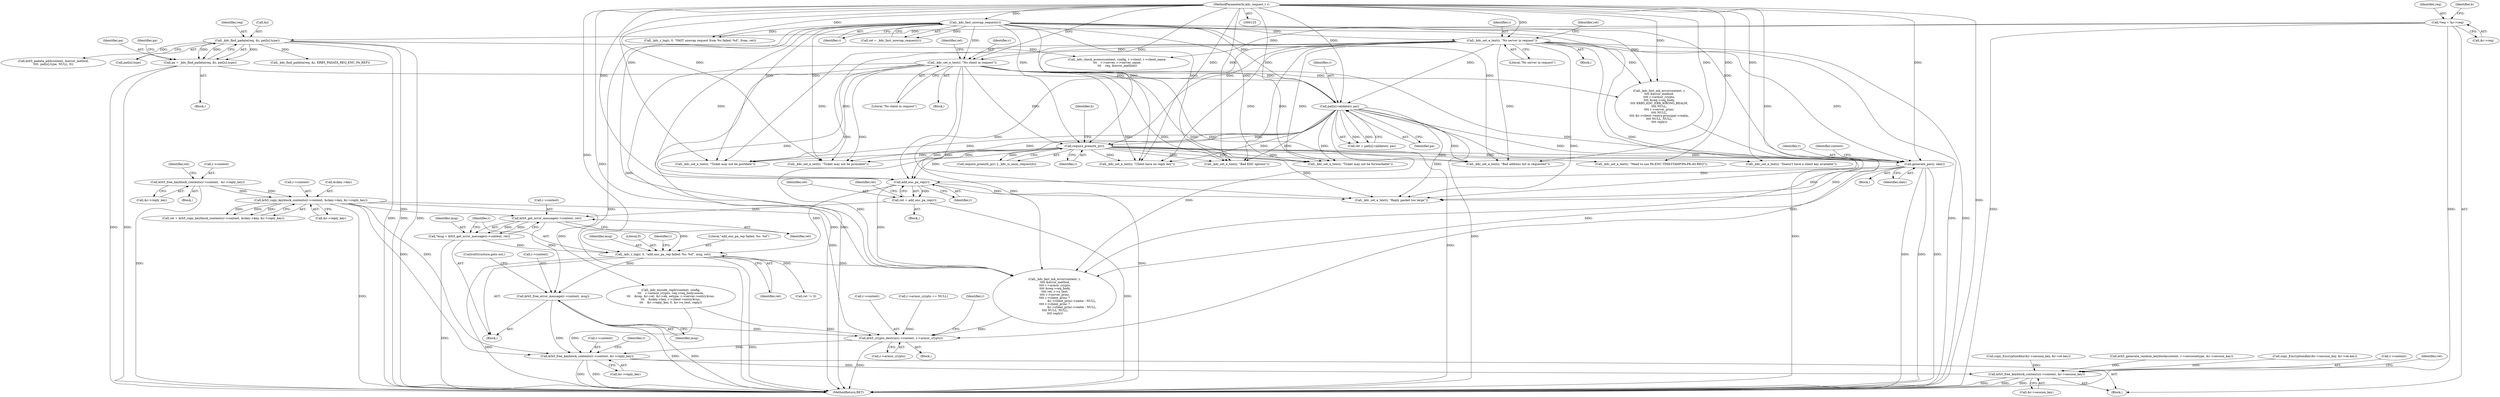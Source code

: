 digraph "0_heimdal_1a6a6e462dc2ac6111f9e02c6852ddec4849b887@API" {
"1002405" [label="(Call,krb5_free_error_message(r->context, msg))"];
"1002394" [label="(Call,krb5_get_error_message(r->context, ret))"];
"1000889" [label="(Call,krb5_copy_keyblock_contents(r->context, &ckey->key, &r->reply_key))"];
"1000879" [label="(Call,krb5_free_keyblock_contents(r->context,  &r->reply_key))"];
"1002384" [label="(Call,ret = add_enc_pa_rep(r))"];
"1002386" [label="(Call,add_enc_pa_rep(r))"];
"1000232" [label="(Call,_kdc_set_e_text(r, \"No server in request\"))"];
"1000192" [label="(Call,_kdc_fast_unwrap_request(r))"];
"1000126" [label="(MethodParameterIn,kdc_request_t r)"];
"1000707" [label="(Call,pat[n].validate(r, pa))"];
"1000287" [label="(Call,_kdc_set_e_text(r, \"No client in request\"))"];
"1000691" [label="(Call,pa = _kdc_find_padata(req, &i, pat[n].type))"];
"1000693" [label="(Call,_kdc_find_padata(req, &i, pat[n].type))"];
"1000145" [label="(Call,*req = &r->req)"];
"1002292" [label="(Call,generate_pac(r, skey))"];
"1000855" [label="(Call,require_preauth_p(r))"];
"1002399" [label="(Call,_kdc_r_log(r, 0, \"add_enc_pa_rep failed: %s: %d\", msg, ret))"];
"1002392" [label="(Call,*msg = krb5_get_error_message(r->context, ret))"];
"1002668" [label="(Call,krb5_crypto_destroy(r->context, r->armor_crypto))"];
"1002680" [label="(Call,krb5_free_keyblock_contents(r->context, &r->reply_key))"];
"1002688" [label="(Call,krb5_free_keyblock_contents(r->context, &r->session_key))"];
"1000897" [label="(Call,&r->reply_key)"];
"1002668" [label="(Call,krb5_crypto_destroy(r->context, r->armor_crypto))"];
"1000883" [label="(Call,&r->reply_key)"];
"1002393" [label="(Identifier,msg)"];
"1000234" [label="(Literal,\"No server in request\")"];
"1000879" [label="(Call,krb5_free_keyblock_contents(r->context,  &r->reply_key))"];
"1000268" [label="(Identifier,ret)"];
"1000708" [label="(Identifier,r)"];
"1000131" [label="(Block,)"];
"1000890" [label="(Call,r->context)"];
"1000694" [label="(Identifier,req)"];
"1002192" [label="(Call,krb5_generate_random_keyblock(context, r->sessionetype, &r->session_key))"];
"1002238" [label="(Call,copy_EncryptionKey(&r->session_key, &r->ek.key))"];
"1002689" [label="(Call,r->context)"];
"1002392" [label="(Call,*msg = krb5_get_error_message(r->context, ret))"];
"1000692" [label="(Identifier,pa)"];
"1002697" [label="(Identifier,ret)"];
"1002395" [label="(Call,r->context)"];
"1002394" [label="(Call,krb5_get_error_message(r->context, ret))"];
"1001292" [label="(Call,_kdc_set_e_text(r, \"Bad address list in requested\"))"];
"1000888" [label="(Identifier,ret)"];
"1000289" [label="(Literal,\"No client in request\")"];
"1000193" [label="(Identifier,r)"];
"1002402" [label="(Literal,\"add_enc_pa_rep failed: %s: %d\")"];
"1000855" [label="(Call,require_preauth_p(r))"];
"1000126" [label="(MethodParameterIn,kdc_request_t r)"];
"1000745" [label="(Block,)"];
"1000147" [label="(Call,&r->req)"];
"1002405" [label="(Call,krb5_free_error_message(r->context, msg))"];
"1000145" [label="(Call,*req = &r->req)"];
"1002680" [label="(Call,krb5_free_keyblock_contents(r->context, &r->reply_key))"];
"1002491" [label="(Call,ret != 0)"];
"1000146" [label="(Identifier,req)"];
"1002690" [label="(Identifier,r)"];
"1000880" [label="(Call,r->context)"];
"1002376" [label="(Call,_kdc_find_padata(req, &i, KRB5_PADATA_REQ_ENC_PA_REP))"];
"1000455" [label="(Call,_kdc_fast_mk_error(context, r,\n\t\t\t\t &error_method,\n\t\t\t\t r->armor_crypto,\n\t\t\t\t &req->req_body,\n\t\t\t\t KRB5_KDC_ERR_WRONG_REALM,\n\t\t\t\t NULL,\n\t\t\t\t r->server_princ,\n\t\t\t\t NULL,\n\t\t\t\t &r->client->entry.principal->realm,\n\t\t\t\t NULL, NULL,\n\t\t\t\t reply))"];
"1001275" [label="(Call,_kdc_set_e_text(r, \"Ticket may not be postdate\"))"];
"1000854" [label="(Call,require_preauth_p(r) || _kdc_is_anon_request(b))"];
"1002406" [label="(Call,r->context)"];
"1002403" [label="(Identifier,msg)"];
"1000858" [label="(Identifier,b)"];
"1001187" [label="(Call,_kdc_set_e_text(r, \"Ticket may not be forwardable\"))"];
"1002698" [label="(MethodReturn,RET)"];
"1000695" [label="(Call,&i)"];
"1002409" [label="(Identifier,msg)"];
"1000192" [label="(Call,_kdc_fast_unwrap_request(r))"];
"1002684" [label="(Call,&r->reply_key)"];
"1002399" [label="(Call,_kdc_r_log(r, 0, \"add_enc_pa_rep failed: %s: %d\", msg, ret))"];
"1000893" [label="(Call,&ckey->key)"];
"1000863" [label="(Call,_kdc_set_e_text(r, \"Need to use PA-ENC-TIMESTAMP/PA-PK-AS-REQ\"))"];
"1000650" [label="(Block,)"];
"1000153" [label="(Identifier,b)"];
"1000228" [label="(Block,)"];
"1002692" [label="(Call,&r->session_key)"];
"1000889" [label="(Call,krb5_copy_keyblock_contents(r->context, &ckey->key, &r->reply_key))"];
"1002669" [label="(Call,r->context)"];
"1000703" [label="(Identifier,pa)"];
"1000233" [label="(Identifier,r)"];
"1002291" [label="(Block,)"];
"1002390" [label="(Block,)"];
"1000232" [label="(Call,_kdc_set_e_text(r, \"No server in request\"))"];
"1002404" [label="(Identifier,ret)"];
"1002398" [label="(Identifier,ret)"];
"1000993" [label="(Call,_kdc_set_e_text(r, \"Bad KDC options\"))"];
"1002384" [label="(Call,ret = add_enc_pa_rep(r))"];
"1000197" [label="(Call,_kdc_r_log(r, 0, \"FAST unwrap request from %s failed: %d\", from, ret))"];
"1000662" [label="(Call,r->armor_crypto == NULL)"];
"1002482" [label="(Call,_kdc_set_e_text(r, \"Reply packet too large\"))"];
"1002400" [label="(Identifier,r)"];
"1002401" [label="(Literal,0)"];
"1000190" [label="(Call,ret = _kdc_fast_unwrap_request(r))"];
"1000707" [label="(Call,pat[n].validate(r, pa))"];
"1002389" [label="(Identifier,ret)"];
"1002383" [label="(Block,)"];
"1002292" [label="(Call,generate_pac(r, skey))"];
"1000283" [label="(Block,)"];
"1000322" [label="(Identifier,ret)"];
"1002677" [label="(Identifier,r)"];
"1000693" [label="(Call,_kdc_find_padata(req, &i, pat[n].type))"];
"1002296" [label="(Identifier,context)"];
"1000705" [label="(Call,ret = pat[n].validate(r, pa))"];
"1002213" [label="(Call,_kdc_set_e_text(r, \"Client have no reply key\"))"];
"1002222" [label="(Call,copy_EncryptionKey(&r->session_key, &r->et.key))"];
"1000887" [label="(Call,ret = krb5_copy_keyblock_contents(r->context, &ckey->key, &r->reply_key))"];
"1002688" [label="(Call,krb5_free_keyblock_contents(r->context, &r->session_key))"];
"1002387" [label="(Identifier,r)"];
"1002672" [label="(Call,r->armor_crypto)"];
"1000922" [label="(Call,_kdc_check_access(context, config, r->client, r->client_name,\n\t\t\t    r->server, r->server_name,\n\t\t\t    req, &error_method))"];
"1002385" [label="(Identifier,ret)"];
"1002294" [label="(Identifier,skey)"];
"1000780" [label="(Call,krb5_padata_add(context, &error_method,\n\t\t\t\t  pat[n].type, NULL, 0))"];
"1002410" [label="(ControlStructure,goto out;)"];
"1002506" [label="(Call,_kdc_fast_mk_error(context, r,\n \t\t\t\t &error_method,\n \t\t\t\t r->armor_crypto,\n \t\t\t\t &req->req_body,\n \t\t\t\t ret, r->e_text,\n \t\t\t\t r->server_princ,\n\t\t\t\t r->client_princ ?\n                                     &r->client_princ->name : NULL,\n\t\t\t\t r->client_princ ?\n                                     &r->client_princ->realm : NULL,\n \t\t\t\t NULL, NULL,\n \t\t\t\t reply))"];
"1002413" [label="(Call,_kdc_encode_reply(context, config,\n\t\t\t    r->armor_crypto, req->req_body.nonce,\n\t\t\t    &rep, &r->et, &r->ek, setype, r->server->entry.kvno,\n\t\t\t    &skey->key, r->client->entry.kvno,\n\t\t\t    &r->reply_key, 0, &r->e_text, reply))"];
"1002667" [label="(Block,)"];
"1000691" [label="(Call,pa = _kdc_find_padata(req, &i, pat[n].type))"];
"1000856" [label="(Identifier,r)"];
"1000875" [label="(Call,_kdc_set_e_text(r, \"Doesn't have a client key available\"))"];
"1002293" [label="(Identifier,r)"];
"1000709" [label="(Identifier,pa)"];
"1002386" [label="(Call,add_enc_pa_rep(r))"];
"1001231" [label="(Call,_kdc_set_e_text(r, \"Ticket may not be proxiable\"))"];
"1002407" [label="(Identifier,r)"];
"1000287" [label="(Call,_kdc_set_e_text(r, \"No client in request\"))"];
"1000697" [label="(Call,pat[n].type)"];
"1002681" [label="(Call,r->context)"];
"1000288" [label="(Identifier,r)"];
"1002405" -> "1002390"  [label="AST: "];
"1002405" -> "1002409"  [label="CFG: "];
"1002406" -> "1002405"  [label="AST: "];
"1002409" -> "1002405"  [label="AST: "];
"1002410" -> "1002405"  [label="CFG: "];
"1002405" -> "1002698"  [label="DDG: "];
"1002405" -> "1002698"  [label="DDG: "];
"1002394" -> "1002405"  [label="DDG: "];
"1002399" -> "1002405"  [label="DDG: "];
"1002405" -> "1002668"  [label="DDG: "];
"1002405" -> "1002680"  [label="DDG: "];
"1002394" -> "1002392"  [label="AST: "];
"1002394" -> "1002398"  [label="CFG: "];
"1002395" -> "1002394"  [label="AST: "];
"1002398" -> "1002394"  [label="AST: "];
"1002392" -> "1002394"  [label="CFG: "];
"1002394" -> "1002392"  [label="DDG: "];
"1002394" -> "1002392"  [label="DDG: "];
"1000889" -> "1002394"  [label="DDG: "];
"1002384" -> "1002394"  [label="DDG: "];
"1002394" -> "1002399"  [label="DDG: "];
"1000889" -> "1000887"  [label="AST: "];
"1000889" -> "1000897"  [label="CFG: "];
"1000890" -> "1000889"  [label="AST: "];
"1000893" -> "1000889"  [label="AST: "];
"1000897" -> "1000889"  [label="AST: "];
"1000887" -> "1000889"  [label="CFG: "];
"1000889" -> "1002698"  [label="DDG: "];
"1000889" -> "1000887"  [label="DDG: "];
"1000889" -> "1000887"  [label="DDG: "];
"1000889" -> "1000887"  [label="DDG: "];
"1000879" -> "1000889"  [label="DDG: "];
"1000879" -> "1000889"  [label="DDG: "];
"1000889" -> "1002413"  [label="DDG: "];
"1000889" -> "1002668"  [label="DDG: "];
"1000889" -> "1002680"  [label="DDG: "];
"1000889" -> "1002680"  [label="DDG: "];
"1000879" -> "1000745"  [label="AST: "];
"1000879" -> "1000883"  [label="CFG: "];
"1000880" -> "1000879"  [label="AST: "];
"1000883" -> "1000879"  [label="AST: "];
"1000888" -> "1000879"  [label="CFG: "];
"1000879" -> "1002698"  [label="DDG: "];
"1002384" -> "1002383"  [label="AST: "];
"1002384" -> "1002386"  [label="CFG: "];
"1002385" -> "1002384"  [label="AST: "];
"1002386" -> "1002384"  [label="AST: "];
"1002389" -> "1002384"  [label="CFG: "];
"1002384" -> "1002698"  [label="DDG: "];
"1002386" -> "1002384"  [label="DDG: "];
"1002386" -> "1002387"  [label="CFG: "];
"1002387" -> "1002386"  [label="AST: "];
"1002386" -> "1002698"  [label="DDG: "];
"1000232" -> "1002386"  [label="DDG: "];
"1000707" -> "1002386"  [label="DDG: "];
"1000192" -> "1002386"  [label="DDG: "];
"1000287" -> "1002386"  [label="DDG: "];
"1002292" -> "1002386"  [label="DDG: "];
"1000855" -> "1002386"  [label="DDG: "];
"1000126" -> "1002386"  [label="DDG: "];
"1002386" -> "1002399"  [label="DDG: "];
"1002386" -> "1002482"  [label="DDG: "];
"1002386" -> "1002506"  [label="DDG: "];
"1000232" -> "1000228"  [label="AST: "];
"1000232" -> "1000234"  [label="CFG: "];
"1000233" -> "1000232"  [label="AST: "];
"1000234" -> "1000232"  [label="AST: "];
"1000268" -> "1000232"  [label="CFG: "];
"1000232" -> "1002698"  [label="DDG: "];
"1000232" -> "1002698"  [label="DDG: "];
"1000192" -> "1000232"  [label="DDG: "];
"1000126" -> "1000232"  [label="DDG: "];
"1000232" -> "1000287"  [label="DDG: "];
"1000232" -> "1000455"  [label="DDG: "];
"1000232" -> "1000707"  [label="DDG: "];
"1000232" -> "1000855"  [label="DDG: "];
"1000232" -> "1000993"  [label="DDG: "];
"1000232" -> "1001187"  [label="DDG: "];
"1000232" -> "1001231"  [label="DDG: "];
"1000232" -> "1001275"  [label="DDG: "];
"1000232" -> "1001292"  [label="DDG: "];
"1000232" -> "1002213"  [label="DDG: "];
"1000232" -> "1002292"  [label="DDG: "];
"1000232" -> "1002482"  [label="DDG: "];
"1000232" -> "1002506"  [label="DDG: "];
"1000192" -> "1000190"  [label="AST: "];
"1000192" -> "1000193"  [label="CFG: "];
"1000193" -> "1000192"  [label="AST: "];
"1000190" -> "1000192"  [label="CFG: "];
"1000192" -> "1002698"  [label="DDG: "];
"1000192" -> "1000190"  [label="DDG: "];
"1000126" -> "1000192"  [label="DDG: "];
"1000192" -> "1000197"  [label="DDG: "];
"1000192" -> "1000287"  [label="DDG: "];
"1000192" -> "1000455"  [label="DDG: "];
"1000192" -> "1000707"  [label="DDG: "];
"1000192" -> "1000855"  [label="DDG: "];
"1000192" -> "1000993"  [label="DDG: "];
"1000192" -> "1001187"  [label="DDG: "];
"1000192" -> "1001231"  [label="DDG: "];
"1000192" -> "1001275"  [label="DDG: "];
"1000192" -> "1001292"  [label="DDG: "];
"1000192" -> "1002213"  [label="DDG: "];
"1000192" -> "1002292"  [label="DDG: "];
"1000192" -> "1002482"  [label="DDG: "];
"1000192" -> "1002506"  [label="DDG: "];
"1000126" -> "1000125"  [label="AST: "];
"1000126" -> "1002698"  [label="DDG: "];
"1000126" -> "1000197"  [label="DDG: "];
"1000126" -> "1000287"  [label="DDG: "];
"1000126" -> "1000455"  [label="DDG: "];
"1000126" -> "1000707"  [label="DDG: "];
"1000126" -> "1000855"  [label="DDG: "];
"1000126" -> "1000863"  [label="DDG: "];
"1000126" -> "1000875"  [label="DDG: "];
"1000126" -> "1000993"  [label="DDG: "];
"1000126" -> "1001187"  [label="DDG: "];
"1000126" -> "1001231"  [label="DDG: "];
"1000126" -> "1001275"  [label="DDG: "];
"1000126" -> "1001292"  [label="DDG: "];
"1000126" -> "1002213"  [label="DDG: "];
"1000126" -> "1002292"  [label="DDG: "];
"1000126" -> "1002399"  [label="DDG: "];
"1000126" -> "1002482"  [label="DDG: "];
"1000126" -> "1002506"  [label="DDG: "];
"1000707" -> "1000705"  [label="AST: "];
"1000707" -> "1000709"  [label="CFG: "];
"1000708" -> "1000707"  [label="AST: "];
"1000709" -> "1000707"  [label="AST: "];
"1000705" -> "1000707"  [label="CFG: "];
"1000707" -> "1002698"  [label="DDG: "];
"1000707" -> "1002698"  [label="DDG: "];
"1000707" -> "1000705"  [label="DDG: "];
"1000707" -> "1000705"  [label="DDG: "];
"1000287" -> "1000707"  [label="DDG: "];
"1000691" -> "1000707"  [label="DDG: "];
"1000707" -> "1000855"  [label="DDG: "];
"1000707" -> "1000993"  [label="DDG: "];
"1000707" -> "1001187"  [label="DDG: "];
"1000707" -> "1001231"  [label="DDG: "];
"1000707" -> "1001275"  [label="DDG: "];
"1000707" -> "1001292"  [label="DDG: "];
"1000707" -> "1002213"  [label="DDG: "];
"1000707" -> "1002292"  [label="DDG: "];
"1000707" -> "1002482"  [label="DDG: "];
"1000707" -> "1002506"  [label="DDG: "];
"1000287" -> "1000283"  [label="AST: "];
"1000287" -> "1000289"  [label="CFG: "];
"1000288" -> "1000287"  [label="AST: "];
"1000289" -> "1000287"  [label="AST: "];
"1000322" -> "1000287"  [label="CFG: "];
"1000287" -> "1002698"  [label="DDG: "];
"1000287" -> "1002698"  [label="DDG: "];
"1000287" -> "1000455"  [label="DDG: "];
"1000287" -> "1000855"  [label="DDG: "];
"1000287" -> "1000993"  [label="DDG: "];
"1000287" -> "1001187"  [label="DDG: "];
"1000287" -> "1001231"  [label="DDG: "];
"1000287" -> "1001275"  [label="DDG: "];
"1000287" -> "1001292"  [label="DDG: "];
"1000287" -> "1002213"  [label="DDG: "];
"1000287" -> "1002292"  [label="DDG: "];
"1000287" -> "1002482"  [label="DDG: "];
"1000287" -> "1002506"  [label="DDG: "];
"1000691" -> "1000650"  [label="AST: "];
"1000691" -> "1000693"  [label="CFG: "];
"1000692" -> "1000691"  [label="AST: "];
"1000693" -> "1000691"  [label="AST: "];
"1000703" -> "1000691"  [label="CFG: "];
"1000691" -> "1002698"  [label="DDG: "];
"1000691" -> "1002698"  [label="DDG: "];
"1000693" -> "1000691"  [label="DDG: "];
"1000693" -> "1000691"  [label="DDG: "];
"1000693" -> "1000691"  [label="DDG: "];
"1000693" -> "1000697"  [label="CFG: "];
"1000694" -> "1000693"  [label="AST: "];
"1000695" -> "1000693"  [label="AST: "];
"1000697" -> "1000693"  [label="AST: "];
"1000693" -> "1002698"  [label="DDG: "];
"1000693" -> "1002698"  [label="DDG: "];
"1000693" -> "1002698"  [label="DDG: "];
"1000145" -> "1000693"  [label="DDG: "];
"1000693" -> "1000780"  [label="DDG: "];
"1000693" -> "1000922"  [label="DDG: "];
"1000693" -> "1002376"  [label="DDG: "];
"1000145" -> "1000131"  [label="AST: "];
"1000145" -> "1000147"  [label="CFG: "];
"1000146" -> "1000145"  [label="AST: "];
"1000147" -> "1000145"  [label="AST: "];
"1000153" -> "1000145"  [label="CFG: "];
"1000145" -> "1002698"  [label="DDG: "];
"1000145" -> "1002698"  [label="DDG: "];
"1000145" -> "1000922"  [label="DDG: "];
"1002292" -> "1002291"  [label="AST: "];
"1002292" -> "1002294"  [label="CFG: "];
"1002293" -> "1002292"  [label="AST: "];
"1002294" -> "1002292"  [label="AST: "];
"1002296" -> "1002292"  [label="CFG: "];
"1002292" -> "1002698"  [label="DDG: "];
"1002292" -> "1002698"  [label="DDG: "];
"1002292" -> "1002698"  [label="DDG: "];
"1000855" -> "1002292"  [label="DDG: "];
"1002292" -> "1002482"  [label="DDG: "];
"1002292" -> "1002506"  [label="DDG: "];
"1000855" -> "1000854"  [label="AST: "];
"1000855" -> "1000856"  [label="CFG: "];
"1000856" -> "1000855"  [label="AST: "];
"1000858" -> "1000855"  [label="CFG: "];
"1000854" -> "1000855"  [label="CFG: "];
"1000855" -> "1002698"  [label="DDG: "];
"1000855" -> "1000854"  [label="DDG: "];
"1000855" -> "1000863"  [label="DDG: "];
"1000855" -> "1000875"  [label="DDG: "];
"1000855" -> "1000993"  [label="DDG: "];
"1000855" -> "1001187"  [label="DDG: "];
"1000855" -> "1001231"  [label="DDG: "];
"1000855" -> "1001275"  [label="DDG: "];
"1000855" -> "1001292"  [label="DDG: "];
"1000855" -> "1002213"  [label="DDG: "];
"1000855" -> "1002482"  [label="DDG: "];
"1000855" -> "1002506"  [label="DDG: "];
"1002399" -> "1002390"  [label="AST: "];
"1002399" -> "1002404"  [label="CFG: "];
"1002400" -> "1002399"  [label="AST: "];
"1002401" -> "1002399"  [label="AST: "];
"1002402" -> "1002399"  [label="AST: "];
"1002403" -> "1002399"  [label="AST: "];
"1002404" -> "1002399"  [label="AST: "];
"1002407" -> "1002399"  [label="CFG: "];
"1002399" -> "1002698"  [label="DDG: "];
"1002399" -> "1002698"  [label="DDG: "];
"1002392" -> "1002399"  [label="DDG: "];
"1002399" -> "1002491"  [label="DDG: "];
"1002399" -> "1002506"  [label="DDG: "];
"1002392" -> "1002390"  [label="AST: "];
"1002393" -> "1002392"  [label="AST: "];
"1002400" -> "1002392"  [label="CFG: "];
"1002392" -> "1002698"  [label="DDG: "];
"1002668" -> "1002667"  [label="AST: "];
"1002668" -> "1002672"  [label="CFG: "];
"1002669" -> "1002668"  [label="AST: "];
"1002672" -> "1002668"  [label="AST: "];
"1002677" -> "1002668"  [label="CFG: "];
"1002668" -> "1002698"  [label="DDG: "];
"1000455" -> "1002668"  [label="DDG: "];
"1000662" -> "1002668"  [label="DDG: "];
"1002506" -> "1002668"  [label="DDG: "];
"1002413" -> "1002668"  [label="DDG: "];
"1002668" -> "1002680"  [label="DDG: "];
"1002680" -> "1000131"  [label="AST: "];
"1002680" -> "1002684"  [label="CFG: "];
"1002681" -> "1002680"  [label="AST: "];
"1002684" -> "1002680"  [label="AST: "];
"1002690" -> "1002680"  [label="CFG: "];
"1002680" -> "1002698"  [label="DDG: "];
"1002680" -> "1002698"  [label="DDG: "];
"1002413" -> "1002680"  [label="DDG: "];
"1002680" -> "1002688"  [label="DDG: "];
"1002688" -> "1000131"  [label="AST: "];
"1002688" -> "1002692"  [label="CFG: "];
"1002689" -> "1002688"  [label="AST: "];
"1002692" -> "1002688"  [label="AST: "];
"1002697" -> "1002688"  [label="CFG: "];
"1002688" -> "1002698"  [label="DDG: "];
"1002688" -> "1002698"  [label="DDG: "];
"1002688" -> "1002698"  [label="DDG: "];
"1002222" -> "1002688"  [label="DDG: "];
"1002238" -> "1002688"  [label="DDG: "];
"1002192" -> "1002688"  [label="DDG: "];
}
